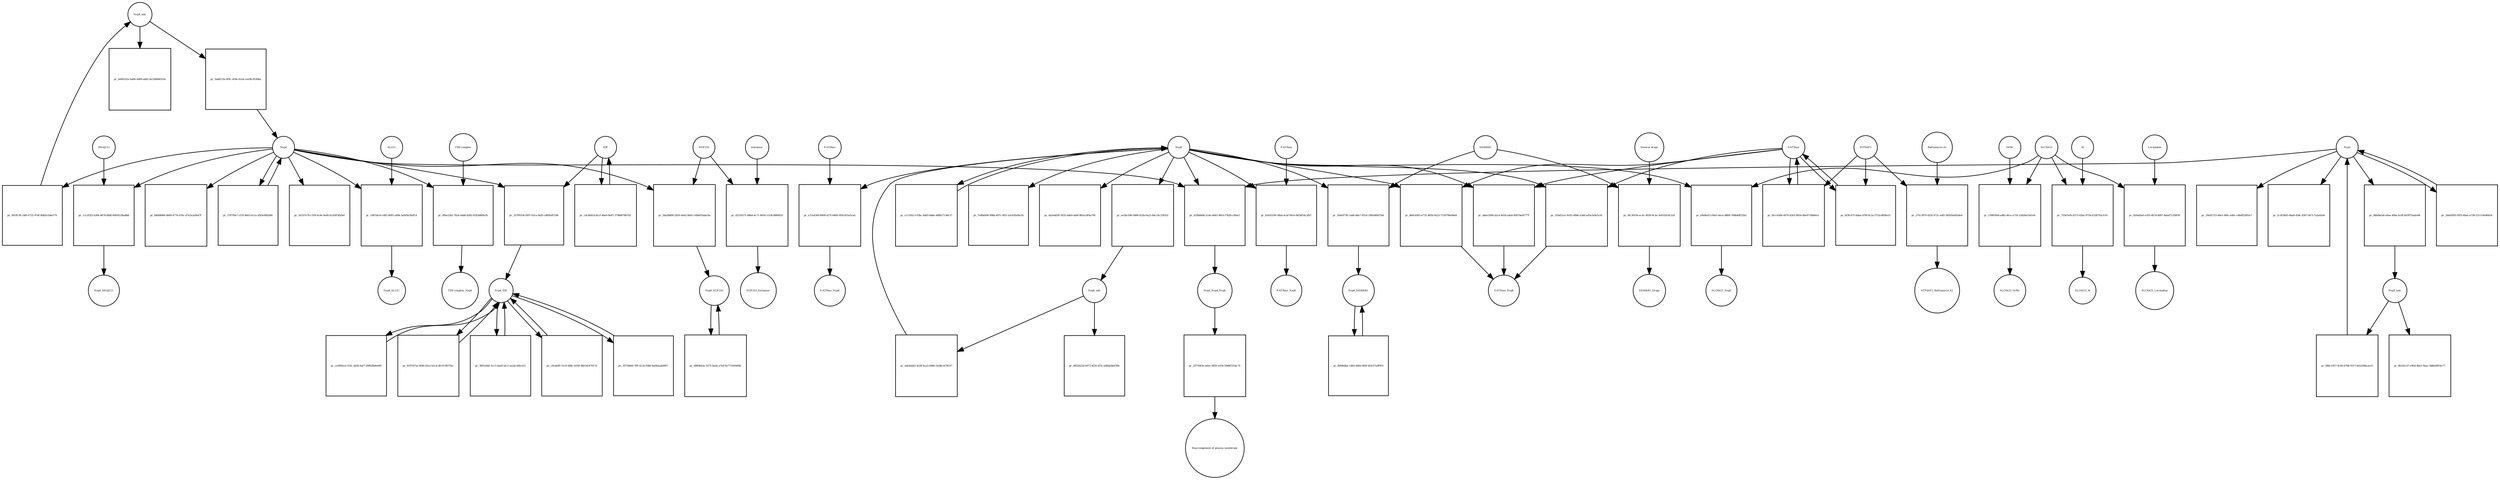 strict digraph  {
Nsp4_anti [annotation="", bipartite=0, cls="nucleic acid feature", fontsize=4, label=Nsp4_anti, shape=circle];
"pr_0ab811fa-4f9c-459e-81a4-cee0fc0536ba" [annotation="", bipartite=1, cls=process, fontsize=4, label="pr_0ab811fa-4f9c-459e-81a4-cee0fc0536ba", shape=square];
Nsp4 [annotation="", bipartite=0, cls=macromolecule, fontsize=4, label=Nsp4, shape=circle];
"pr_3707f9a7-cf35-4603-b11a-2fb3e9f8289c" [annotation="", bipartite=1, cls=process, fontsize=4, label="pr_3707f9a7-cf35-4603-b11a-2fb3e9f8289c", shape=square];
"pr_3e337e74-c359-4c9e-9a60-fa316f3d20ef" [annotation="", bipartite=1, cls=process, fontsize=4, label="pr_3e337e74-c359-4c9e-9a60-fa316f3d20ef", shape=square];
"pr_04b98666-48d9-4776-b7bc-47e2e2a9e67f" [annotation="", bipartite=1, cls=process, fontsize=4, label="pr_04b98666-48d9-4776-b7bc-47e2e2a9e67f", shape=square];
"pr_32709354-f497-43ca-9d3f-cd85feff15f6" [annotation="", bipartite=1, cls=process, fontsize=4, label="pr_32709354-f497-43ca-9d3f-cd85feff15f6", shape=square];
IDE [annotation="", bipartite=0, cls=macromolecule, fontsize=4, label=IDE, shape=circle];
Nsp4_IDE [annotation="", bipartite=0, cls=complex, fontsize=4, label=Nsp4_IDE, shape=circle];
"pr_3f37db6d-7fff-4124-93b6-6a06eadaf907" [annotation="", bipartite=1, cls=process, fontsize=4, label="pr_3f37db6d-7fff-4124-93b6-6a06eadaf907", shape=square];
"pr_ce4850cb-319c-4436-9af7-28f62fb8a699" [annotation="", bipartite=1, cls=process, fontsize=4, label="pr_ce4850cb-319c-4436-9af7-28f62fb8a699", shape=square];
"pr_5ba26800-2816-4e62-8e81-c6bb91babc6a" [annotation="", bipartite=1, cls=process, fontsize=4, label="pr_5ba26800-2816-4e62-8e81-c6bb91babc6a", shape=square];
NUP210 [annotation="", bipartite=0, cls=macromolecule, fontsize=4, label=NUP210, shape=circle];
Nsp4_NUP210 [annotation="", bipartite=0, cls=complex, fontsize=4, label=Nsp4_NUP210, shape=circle];
"pr_8197d73a-0646-45ce-b2cd-dfc013f675ac" [annotation="", bipartite=1, cls=process, fontsize=4, label="pr_8197d73a-0646-45ce-b2cd-dfc013f675ac", shape=square];
"pr_3bf1ed40-3cc5-4ae9-afc2-ae2dc44fe322" [annotation="", bipartite=1, cls=process, fontsize=4, label="pr_3bf1ed40-3cc5-4ae9-afc2-ae2dc44fe322", shape=square];
"pr_c6cdafff-31c9-448c-b550-9b034547617d" [annotation="", bipartite=1, cls=process, fontsize=4, label="pr_c6cdafff-31c9-448c-b550-9b034547617d", shape=square];
"pr_11c2f2f2-b304-4678-8bdf-6009523ba8bb" [annotation="", bipartite=1, cls=process, fontsize=4, label="pr_11c2f2f2-b304-4678-8bdf-6009523ba8bb", shape=square];
DNAJC11 [annotation="", bipartite=0, cls=macromolecule, fontsize=4, label=DNAJC11, shape=circle];
Nsp4_DNAJC11 [annotation="", bipartite=0, cls=complex, fontsize=4, label=Nsp4_DNAJC11, shape=circle];
"pr_68606d3a-3575-4ada-a7e9-6e7719456f8d" [annotation="", bipartite=1, cls=process, fontsize=4, label="pr_68606d3a-3575-4ada-a7e9-6e7719456f8d", shape=square];
"pr_1087afc8-c483-4093-a894-5a005e2b5f14" [annotation="", bipartite=1, cls=process, fontsize=4, label="pr_1087afc8-c483-4093-a894-5a005e2b5f14", shape=square];
ALG11 [annotation="", bipartite=0, cls=macromolecule, fontsize=4, label=ALG11, shape=circle];
Nsp4_ALG11 [annotation="", bipartite=0, cls=complex, fontsize=4, label=Nsp4_ALG11, shape=circle];
"pr_091ffc9f-cbf0-4722-974f-9b82e1b4e574" [annotation="", bipartite=1, cls=process, fontsize=4, label="pr_091ffc9f-cbf0-4722-974f-9b82e1b4e574", shape=square];
"pr_b440142e-ba86-4d69-ab82-9a33b684310e" [annotation="", bipartite=1, cls=process, fontsize=4, label="pr_b440142e-ba86-4d69-ab82-9a33b684310e", shape=square];
Nsp6_anti [annotation="", bipartite=0, cls="nucleic acid feature", fontsize=4, label=Nsp6_anti, shape=circle];
"pr_ededabb3-dc68-4ca5-b0b6-3a08ce678237" [annotation="", bipartite=1, cls=process, fontsize=4, label="pr_ededabb3-dc68-4ca5-b0b6-3a08ce678237", shape=square];
Nsp6 [annotation="", bipartite=0, cls=macromolecule, fontsize=4, label=Nsp6, shape=circle];
"pr_e11182c3-03bc-4d65-bb6a-488b17c9dc37" [annotation="", bipartite=1, cls=process, fontsize=4, label="pr_e11182c3-03bc-4d65-bb6a-488b17c9dc37", shape=square];
"pr_7e8b4496-99bb-497c-8f1f-a5c65fa0fe24" [annotation="", bipartite=1, cls=process, fontsize=4, label="pr_7e8b4496-99bb-497c-8f1f-a5c65fa0fe24", shape=square];
"pr_da2edd38-3835-4de9-ab9f-865ec4f4a796" [annotation="", bipartite=1, cls=process, fontsize=4, label="pr_da2edd38-3835-4de9-ab9f-865ec4f4a796", shape=square];
"pr_a7cb4349-8908-427f-8460-950c455a5cab" [annotation="", bipartite=1, cls=process, fontsize=4, label="pr_a7cb4349-8908-427f-8460-950c455a5cab", shape=square];
"F-ATPase" [annotation="", bipartite=0, cls=complex, fontsize=4, label="F-ATPase", shape=circle];
"F-ATPase_Nsp6" [annotation="", bipartite=0, cls=complex, fontsize=4, label="F-ATPase_Nsp6", shape=circle];
"pr_b1610100-38ab-4caf-94c6-862bf54c2fb7" [annotation="", bipartite=1, cls=process, fontsize=4, label="pr_b1610100-38ab-4caf-94c6-862bf54c2fb7", shape=square];
"P-ATPase" [annotation="", bipartite=0, cls=complex, fontsize=4, label="P-ATPase", shape=circle];
"P-ATPase_Nsp6" [annotation="", bipartite=0, cls=complex, fontsize=4, label="P-ATPase_Nsp6", shape=circle];
"pr_164e9730-1ab8-46e7-931d-1f8fe88457bd" [annotation="", bipartite=1, cls=process, fontsize=4, label="pr_164e9730-1ab8-46e7-931d-1f8fe88457bd", shape=square];
SIGMAR1 [annotation="", bipartite=0, cls=macromolecule, fontsize=4, label=SIGMAR1, shape=circle];
Nsp6_SIGMAR1 [annotation="", bipartite=0, cls=complex, fontsize=4, label=Nsp6_SIGMAR1, shape=circle];
"pr_fb086dba-146d-44bb-9f49-443cf7a9f955" [annotation="", bipartite=1, cls=process, fontsize=4, label="pr_fb086dba-146d-44bb-9f49-443cf7a9f955", shape=square];
"pr_b69cb562-e731-465b-9a23-7126796e0beb" [annotation="", bipartite=1, cls=process, fontsize=4, label="pr_b69cb562-e731-465b-9a23-7126796e0beb", shape=square];
"V-ATPase" [annotation="", bipartite=0, cls=complex, fontsize=4, label="V-ATPase", shape=circle];
"V-ATPase_Nsp6" [annotation="", bipartite=0, cls=complex, fontsize=4, label="V-ATPase_Nsp6", shape=circle];
"pr_4dee3384-d2c4-4018-a4a4-85874ef4777f" [annotation="", bipartite=1, cls=process, fontsize=4, label="pr_4dee3384-d2c4-4018-a4a4-85874ef4777f", shape=square];
"pr_31bd52ce-9c02-40b6-a3dd-a45e2e4e5c61" [annotation="", bipartite=1, cls=process, fontsize=4, label="pr_31bd52ce-9c02-40b6-a3dd-a45e2e4e5c61", shape=square];
"pr_ee2bc596-0486-455b-ba22-84c14c23032c" [annotation="", bipartite=1, cls=process, fontsize=4, label="pr_ee2bc596-0486-455b-ba22-84c14c23032c", shape=square];
"pr_d852422d-b973-4f24-af32-a0bbd2bef39e" [annotation="", bipartite=1, cls=process, fontsize=4, label="pr_d852422d-b973-4f24-af32-a0bbd2bef39e", shape=square];
"pr_0fbe22b2-7b54-4ddd-8282-ff3f2d669cfb" [annotation="", bipartite=1, cls=process, fontsize=4, label="pr_0fbe22b2-7b54-4ddd-8282-ff3f2d669cfb", shape=square];
"TIM complex" [annotation="", bipartite=0, cls=complex, fontsize=4, label="TIM complex", shape=circle];
"TIM complex_Nsp4" [annotation="", bipartite=0, cls=complex, fontsize=4, label="TIM complex_Nsp4", shape=circle];
"pr_cdc00d1d-dccf-4be9-8e87-3798d0786702" [annotation="", bipartite=1, cls=process, fontsize=4, label="pr_cdc00d1d-dccf-4be9-8e87-3798d0786702", shape=square];
Nsp3_anti [annotation="", bipartite=0, cls="nucleic acid feature", fontsize=4, label=Nsp3_anti, shape=circle];
"pr_680c1657-9c00-4788-9317-661d30bcaa15" [annotation="", bipartite=1, cls=process, fontsize=4, label="pr_680c1657-9c00-4788-9317-661d30bcaa15", shape=square];
Nsp3 [annotation="", bipartite=0, cls=macromolecule, fontsize=4, label=Nsp3, shape=circle];
"pr_84b0bcb4-e0ea-40be-b14f-b03975aafe94" [annotation="", bipartite=1, cls=process, fontsize=4, label="pr_84b0bcb4-e0ea-40be-b14f-b03975aafe94", shape=square];
"pr_2b4af095-f935-48ae-a738-23111de96454" [annotation="", bipartite=1, cls=process, fontsize=4, label="pr_2b4af095-f935-48ae-a738-23111de96454", shape=square];
"pr_8b33ec57-e90d-4be3-9aac-0d8ed0f54c77" [annotation="", bipartite=1, cls=process, fontsize=4, label="pr_8b33ec57-e90d-4be3-9aac-0d8ed0f54c77", shape=square];
"pr_19a92753-89e5-4f8c-a40c-c6b4f52f82e7" [annotation="", bipartite=1, cls=process, fontsize=4, label="pr_19a92753-89e5-4f8c-a40c-c6b4f52f82e7", shape=square];
"pr_2c263b05-6ba8-458c-8367-8e7c7a2a82eb" [annotation="", bipartite=1, cls=process, fontsize=4, label="pr_2c263b05-6ba8-458c-8367-8e7c7a2a82eb", shape=square];
"pr_635bb60b-2c4e-4843-99c6-f782fcc60af1" [annotation="", bipartite=1, cls=process, fontsize=4, label="pr_635bb60b-2c4e-4843-99c6-f782fcc60af1", shape=square];
Nsp3_Nsp4_Nsp6 [annotation="", bipartite=0, cls=complex, fontsize=4, label=Nsp3_Nsp4_Nsp6, shape=circle];
"pr_2375063e-a0ee-4820-a934-50d8f335dc74" [annotation="", bipartite=1, cls=process, fontsize=4, label="pr_2375063e-a0ee-4820-a934-50d8f335dc74", shape=square];
"Rearrengement of plasma membrane" [annotation="", bipartite=0, cls=phenotype, fontsize=4, label="Rearrengement of plasma membrane", shape=circle];
"pr_d2216571-b8b4-4c71-8056-15c8c8666033" [annotation="", bipartite=1, cls=process, fontsize=4, label="pr_d2216571-b8b4-4c71-8056-15c8c8666033", shape=square];
Selinexor [annotation="", bipartite=0, cls="simple chemical", fontsize=4, label=Selinexor, shape=circle];
NUP210_Selinexor [annotation="", bipartite=0, cls=complex, fontsize=4, label=NUP210_Selinexor, shape=circle];
"pr_e9a8ed13-f6a5-4ece-8889-768b40ff22b2" [annotation="", bipartite=1, cls=process, fontsize=4, label="pr_e9a8ed13-f6a5-4ece-8889-768b40ff22b2", shape=square];
SLC6A15 [annotation="", bipartite=0, cls=macromolecule, fontsize=4, label=SLC6A15, shape=circle];
SLC6A15_Nsp6 [annotation="", bipartite=0, cls=complex, fontsize=4, label=SLC6A15_Nsp6, shape=circle];
"pr_1598180d-ad82-4fca-a716-23d26a1041e6" [annotation="", bipartite=1, cls=process, fontsize=4, label="pr_1598180d-ad82-4fca-a716-23d26a1041e6", shape=square];
Orf9c [annotation="", bipartite=0, cls=macromolecule, fontsize=4, label=Orf9c, shape=circle];
SLC6A15_Orf9c [annotation="", bipartite=0, cls=complex, fontsize=4, label=SLC6A15_Orf9c, shape=circle];
"pr_755b7ef4-b573-42da-9754-b328792cfc01" [annotation="", bipartite=1, cls=process, fontsize=4, label="pr_755b7ef4-b573-42da-9754-b328792cfc01", shape=square];
M [annotation="", bipartite=0, cls=macromolecule, fontsize=4, label=M, shape=circle];
SLC6A15_M [annotation="", bipartite=0, cls=complex, fontsize=4, label=SLC6A15_M, shape=circle];
"pr_829ab5ef-a105-4b7d-8d97-8dad7155bf50" [annotation="", bipartite=1, cls=process, fontsize=4, label="pr_829ab5ef-a105-4b7d-8d97-8dad7155bf50", shape=square];
Loratadine [annotation="", bipartite=0, cls="simple chemical", fontsize=4, label=Loratadine, shape=circle];
SLC6A15_Loratadine [annotation="", bipartite=0, cls=complex, fontsize=4, label=SLC6A15_Loratadine, shape=circle];
ATP6AP1 [annotation="", bipartite=0, cls=macromolecule, fontsize=4, label=ATP6AP1, shape=circle];
"pr_bfcc63d0-4470-4263-8950-dbe9718d46ce" [annotation="", bipartite=1, cls=process, fontsize=4, label="pr_bfcc63d0-4470-4263-8950-dbe9718d46ce", shape=square];
"pr_275c3970-d55f-472c-adf1-0b565eb03de4" [annotation="", bipartite=1, cls=process, fontsize=4, label="pr_275c3970-d55f-472c-adf1-0b565eb03de4", shape=square];
"Bafilomycin A1" [annotation="", bipartite=0, cls="simple chemical", fontsize=4, label="Bafilomycin A1", shape=circle];
"ATP6AP1_Bafilomycin A1" [annotation="", bipartite=0, cls=complex, fontsize=4, label="ATP6AP1_Bafilomycin A1", shape=circle];
"pr_6f3fc475-bdae-476f-8c2a-f752cd856e51" [annotation="", bipartite=1, cls=process, fontsize=4, label="pr_6f3fc475-bdae-476f-8c2a-f752cd856e51", shape=square];
"Several drugs" [annotation="", bipartite=0, cls="simple chemical", fontsize=4, label="Several drugs", shape=circle];
"pr_0fc30104-ec41-4939-9c3e-3e9102c8c22d" [annotation="", bipartite=1, cls=process, fontsize=4, label="pr_0fc30104-ec41-4939-9c3e-3e9102c8c22d", shape=square];
SIGMAR1_Drugs [annotation="", bipartite=0, cls=complex, fontsize=4, label=SIGMAR1_Drugs, shape=circle];
Nsp4_anti -> "pr_0ab811fa-4f9c-459e-81a4-cee0fc0536ba"  [annotation="", interaction_type=consumption];
Nsp4_anti -> "pr_b440142e-ba86-4d69-ab82-9a33b684310e"  [annotation="", interaction_type=consumption];
"pr_0ab811fa-4f9c-459e-81a4-cee0fc0536ba" -> Nsp4  [annotation="", interaction_type=production];
Nsp4 -> "pr_3707f9a7-cf35-4603-b11a-2fb3e9f8289c"  [annotation="", interaction_type=consumption];
Nsp4 -> "pr_3e337e74-c359-4c9e-9a60-fa316f3d20ef"  [annotation="", interaction_type=consumption];
Nsp4 -> "pr_04b98666-48d9-4776-b7bc-47e2e2a9e67f"  [annotation="", interaction_type=consumption];
Nsp4 -> "pr_32709354-f497-43ca-9d3f-cd85feff15f6"  [annotation="", interaction_type=consumption];
Nsp4 -> "pr_5ba26800-2816-4e62-8e81-c6bb91babc6a"  [annotation="", interaction_type=consumption];
Nsp4 -> "pr_11c2f2f2-b304-4678-8bdf-6009523ba8bb"  [annotation="", interaction_type=consumption];
Nsp4 -> "pr_1087afc8-c483-4093-a894-5a005e2b5f14"  [annotation="", interaction_type=consumption];
Nsp4 -> "pr_091ffc9f-cbf0-4722-974f-9b82e1b4e574"  [annotation="", interaction_type=consumption];
Nsp4 -> "pr_0fbe22b2-7b54-4ddd-8282-ff3f2d669cfb"  [annotation="", interaction_type=consumption];
Nsp4 -> "pr_635bb60b-2c4e-4843-99c6-f782fcc60af1"  [annotation="", interaction_type=consumption];
"pr_3707f9a7-cf35-4603-b11a-2fb3e9f8289c" -> Nsp4  [annotation="", interaction_type=production];
"pr_32709354-f497-43ca-9d3f-cd85feff15f6" -> Nsp4_IDE  [annotation="", interaction_type=production];
IDE -> "pr_32709354-f497-43ca-9d3f-cd85feff15f6"  [annotation="", interaction_type=consumption];
IDE -> "pr_cdc00d1d-dccf-4be9-8e87-3798d0786702"  [annotation="", interaction_type=consumption];
Nsp4_IDE -> "pr_3f37db6d-7fff-4124-93b6-6a06eadaf907"  [annotation="", interaction_type=consumption];
Nsp4_IDE -> "pr_ce4850cb-319c-4436-9af7-28f62fb8a699"  [annotation="", interaction_type=consumption];
Nsp4_IDE -> "pr_8197d73a-0646-45ce-b2cd-dfc013f675ac"  [annotation="", interaction_type=consumption];
Nsp4_IDE -> "pr_3bf1ed40-3cc5-4ae9-afc2-ae2dc44fe322"  [annotation="", interaction_type=consumption];
Nsp4_IDE -> "pr_c6cdafff-31c9-448c-b550-9b034547617d"  [annotation="", interaction_type=consumption];
"pr_3f37db6d-7fff-4124-93b6-6a06eadaf907" -> Nsp4_IDE  [annotation="", interaction_type=production];
"pr_ce4850cb-319c-4436-9af7-28f62fb8a699" -> Nsp4_IDE  [annotation="", interaction_type=production];
"pr_5ba26800-2816-4e62-8e81-c6bb91babc6a" -> Nsp4_NUP210  [annotation="", interaction_type=production];
NUP210 -> "pr_5ba26800-2816-4e62-8e81-c6bb91babc6a"  [annotation="", interaction_type=consumption];
NUP210 -> "pr_d2216571-b8b4-4c71-8056-15c8c8666033"  [annotation="", interaction_type=consumption];
Nsp4_NUP210 -> "pr_68606d3a-3575-4ada-a7e9-6e7719456f8d"  [annotation="", interaction_type=consumption];
"pr_8197d73a-0646-45ce-b2cd-dfc013f675ac" -> Nsp4_IDE  [annotation="", interaction_type=production];
"pr_3bf1ed40-3cc5-4ae9-afc2-ae2dc44fe322" -> Nsp4_IDE  [annotation="", interaction_type=production];
"pr_c6cdafff-31c9-448c-b550-9b034547617d" -> Nsp4_IDE  [annotation="", interaction_type=production];
"pr_11c2f2f2-b304-4678-8bdf-6009523ba8bb" -> Nsp4_DNAJC11  [annotation="", interaction_type=production];
DNAJC11 -> "pr_11c2f2f2-b304-4678-8bdf-6009523ba8bb"  [annotation="", interaction_type=consumption];
"pr_68606d3a-3575-4ada-a7e9-6e7719456f8d" -> Nsp4_NUP210  [annotation="", interaction_type=production];
"pr_1087afc8-c483-4093-a894-5a005e2b5f14" -> Nsp4_ALG11  [annotation="", interaction_type=production];
ALG11 -> "pr_1087afc8-c483-4093-a894-5a005e2b5f14"  [annotation="", interaction_type=consumption];
"pr_091ffc9f-cbf0-4722-974f-9b82e1b4e574" -> Nsp4_anti  [annotation="", interaction_type=production];
Nsp6_anti -> "pr_ededabb3-dc68-4ca5-b0b6-3a08ce678237"  [annotation="", interaction_type=consumption];
Nsp6_anti -> "pr_d852422d-b973-4f24-af32-a0bbd2bef39e"  [annotation="", interaction_type=consumption];
"pr_ededabb3-dc68-4ca5-b0b6-3a08ce678237" -> Nsp6  [annotation="", interaction_type=production];
Nsp6 -> "pr_e11182c3-03bc-4d65-bb6a-488b17c9dc37"  [annotation="", interaction_type=consumption];
Nsp6 -> "pr_7e8b4496-99bb-497c-8f1f-a5c65fa0fe24"  [annotation="", interaction_type=consumption];
Nsp6 -> "pr_da2edd38-3835-4de9-ab9f-865ec4f4a796"  [annotation="", interaction_type=consumption];
Nsp6 -> "pr_a7cb4349-8908-427f-8460-950c455a5cab"  [annotation="", interaction_type=consumption];
Nsp6 -> "pr_b1610100-38ab-4caf-94c6-862bf54c2fb7"  [annotation="", interaction_type=consumption];
Nsp6 -> "pr_164e9730-1ab8-46e7-931d-1f8fe88457bd"  [annotation="", interaction_type=consumption];
Nsp6 -> "pr_b69cb562-e731-465b-9a23-7126796e0beb"  [annotation="", interaction_type=consumption];
Nsp6 -> "pr_4dee3384-d2c4-4018-a4a4-85874ef4777f"  [annotation="", interaction_type=consumption];
Nsp6 -> "pr_31bd52ce-9c02-40b6-a3dd-a45e2e4e5c61"  [annotation="", interaction_type=consumption];
Nsp6 -> "pr_ee2bc596-0486-455b-ba22-84c14c23032c"  [annotation="", interaction_type=consumption];
Nsp6 -> "pr_635bb60b-2c4e-4843-99c6-f782fcc60af1"  [annotation="", interaction_type=consumption];
Nsp6 -> "pr_e9a8ed13-f6a5-4ece-8889-768b40ff22b2"  [annotation="", interaction_type=consumption];
"pr_e11182c3-03bc-4d65-bb6a-488b17c9dc37" -> Nsp6  [annotation="", interaction_type=production];
"pr_a7cb4349-8908-427f-8460-950c455a5cab" -> "F-ATPase_Nsp6"  [annotation="", interaction_type=production];
"F-ATPase" -> "pr_a7cb4349-8908-427f-8460-950c455a5cab"  [annotation="", interaction_type=consumption];
"pr_b1610100-38ab-4caf-94c6-862bf54c2fb7" -> "P-ATPase_Nsp6"  [annotation="", interaction_type=production];
"P-ATPase" -> "pr_b1610100-38ab-4caf-94c6-862bf54c2fb7"  [annotation="", interaction_type=consumption];
"pr_164e9730-1ab8-46e7-931d-1f8fe88457bd" -> Nsp6_SIGMAR1  [annotation="", interaction_type=production];
SIGMAR1 -> "pr_164e9730-1ab8-46e7-931d-1f8fe88457bd"  [annotation="", interaction_type=consumption];
SIGMAR1 -> "pr_0fc30104-ec41-4939-9c3e-3e9102c8c22d"  [annotation="", interaction_type=consumption];
Nsp6_SIGMAR1 -> "pr_fb086dba-146d-44bb-9f49-443cf7a9f955"  [annotation="", interaction_type=consumption];
"pr_fb086dba-146d-44bb-9f49-443cf7a9f955" -> Nsp6_SIGMAR1  [annotation="", interaction_type=production];
"pr_b69cb562-e731-465b-9a23-7126796e0beb" -> "V-ATPase_Nsp6"  [annotation="", interaction_type=production];
"V-ATPase" -> "pr_b69cb562-e731-465b-9a23-7126796e0beb"  [annotation="", interaction_type=consumption];
"V-ATPase" -> "pr_4dee3384-d2c4-4018-a4a4-85874ef4777f"  [annotation="", interaction_type=consumption];
"V-ATPase" -> "pr_31bd52ce-9c02-40b6-a3dd-a45e2e4e5c61"  [annotation="", interaction_type=consumption];
"V-ATPase" -> "pr_bfcc63d0-4470-4263-8950-dbe9718d46ce"  [annotation="", interaction_type=consumption];
"V-ATPase" -> "pr_6f3fc475-bdae-476f-8c2a-f752cd856e51"  [annotation="", interaction_type=consumption];
"pr_4dee3384-d2c4-4018-a4a4-85874ef4777f" -> "V-ATPase_Nsp6"  [annotation="", interaction_type=production];
"pr_31bd52ce-9c02-40b6-a3dd-a45e2e4e5c61" -> "V-ATPase_Nsp6"  [annotation="", interaction_type=production];
"pr_ee2bc596-0486-455b-ba22-84c14c23032c" -> Nsp6_anti  [annotation="", interaction_type=production];
"pr_0fbe22b2-7b54-4ddd-8282-ff3f2d669cfb" -> "TIM complex_Nsp4"  [annotation="", interaction_type=production];
"TIM complex" -> "pr_0fbe22b2-7b54-4ddd-8282-ff3f2d669cfb"  [annotation="", interaction_type=consumption];
"pr_cdc00d1d-dccf-4be9-8e87-3798d0786702" -> IDE  [annotation="", interaction_type=production];
Nsp3_anti -> "pr_680c1657-9c00-4788-9317-661d30bcaa15"  [annotation="", interaction_type=consumption];
Nsp3_anti -> "pr_8b33ec57-e90d-4be3-9aac-0d8ed0f54c77"  [annotation="", interaction_type=consumption];
"pr_680c1657-9c00-4788-9317-661d30bcaa15" -> Nsp3  [annotation="", interaction_type=production];
Nsp3 -> "pr_84b0bcb4-e0ea-40be-b14f-b03975aafe94"  [annotation="", interaction_type=consumption];
Nsp3 -> "pr_2b4af095-f935-48ae-a738-23111de96454"  [annotation="", interaction_type=consumption];
Nsp3 -> "pr_19a92753-89e5-4f8c-a40c-c6b4f52f82e7"  [annotation="", interaction_type=consumption];
Nsp3 -> "pr_2c263b05-6ba8-458c-8367-8e7c7a2a82eb"  [annotation="", interaction_type=consumption];
Nsp3 -> "pr_635bb60b-2c4e-4843-99c6-f782fcc60af1"  [annotation="", interaction_type=consumption];
"pr_84b0bcb4-e0ea-40be-b14f-b03975aafe94" -> Nsp3_anti  [annotation="", interaction_type=production];
"pr_2b4af095-f935-48ae-a738-23111de96454" -> Nsp3  [annotation="", interaction_type=production];
"pr_635bb60b-2c4e-4843-99c6-f782fcc60af1" -> Nsp3_Nsp4_Nsp6  [annotation="", interaction_type=production];
Nsp3_Nsp4_Nsp6 -> "pr_2375063e-a0ee-4820-a934-50d8f335dc74"  [annotation="", interaction_type=consumption];
"pr_2375063e-a0ee-4820-a934-50d8f335dc74" -> "Rearrengement of plasma membrane"  [annotation="", interaction_type=production];
"pr_d2216571-b8b4-4c71-8056-15c8c8666033" -> NUP210_Selinexor  [annotation="", interaction_type=production];
Selinexor -> "pr_d2216571-b8b4-4c71-8056-15c8c8666033"  [annotation="", interaction_type=consumption];
"pr_e9a8ed13-f6a5-4ece-8889-768b40ff22b2" -> SLC6A15_Nsp6  [annotation="", interaction_type=production];
SLC6A15 -> "pr_e9a8ed13-f6a5-4ece-8889-768b40ff22b2"  [annotation="", interaction_type=consumption];
SLC6A15 -> "pr_1598180d-ad82-4fca-a716-23d26a1041e6"  [annotation="", interaction_type=consumption];
SLC6A15 -> "pr_755b7ef4-b573-42da-9754-b328792cfc01"  [annotation="", interaction_type=consumption];
SLC6A15 -> "pr_829ab5ef-a105-4b7d-8d97-8dad7155bf50"  [annotation="", interaction_type=consumption];
"pr_1598180d-ad82-4fca-a716-23d26a1041e6" -> SLC6A15_Orf9c  [annotation="", interaction_type=production];
Orf9c -> "pr_1598180d-ad82-4fca-a716-23d26a1041e6"  [annotation="", interaction_type=consumption];
"pr_755b7ef4-b573-42da-9754-b328792cfc01" -> SLC6A15_M  [annotation="", interaction_type=production];
M -> "pr_755b7ef4-b573-42da-9754-b328792cfc01"  [annotation="", interaction_type=consumption];
"pr_829ab5ef-a105-4b7d-8d97-8dad7155bf50" -> SLC6A15_Loratadine  [annotation="", interaction_type=production];
Loratadine -> "pr_829ab5ef-a105-4b7d-8d97-8dad7155bf50"  [annotation="", interaction_type=consumption];
ATP6AP1 -> "pr_bfcc63d0-4470-4263-8950-dbe9718d46ce"  [annotation="", interaction_type=consumption];
ATP6AP1 -> "pr_275c3970-d55f-472c-adf1-0b565eb03de4"  [annotation="", interaction_type=consumption];
ATP6AP1 -> "pr_6f3fc475-bdae-476f-8c2a-f752cd856e51"  [annotation="", interaction_type=consumption];
"pr_bfcc63d0-4470-4263-8950-dbe9718d46ce" -> "V-ATPase"  [annotation="", interaction_type=production];
"pr_275c3970-d55f-472c-adf1-0b565eb03de4" -> "ATP6AP1_Bafilomycin A1"  [annotation="", interaction_type=production];
"Bafilomycin A1" -> "pr_275c3970-d55f-472c-adf1-0b565eb03de4"  [annotation="", interaction_type=consumption];
"pr_6f3fc475-bdae-476f-8c2a-f752cd856e51" -> "V-ATPase"  [annotation="", interaction_type=production];
"Several drugs" -> "pr_0fc30104-ec41-4939-9c3e-3e9102c8c22d"  [annotation="", interaction_type=consumption];
"pr_0fc30104-ec41-4939-9c3e-3e9102c8c22d" -> SIGMAR1_Drugs  [annotation="", interaction_type=production];
}
